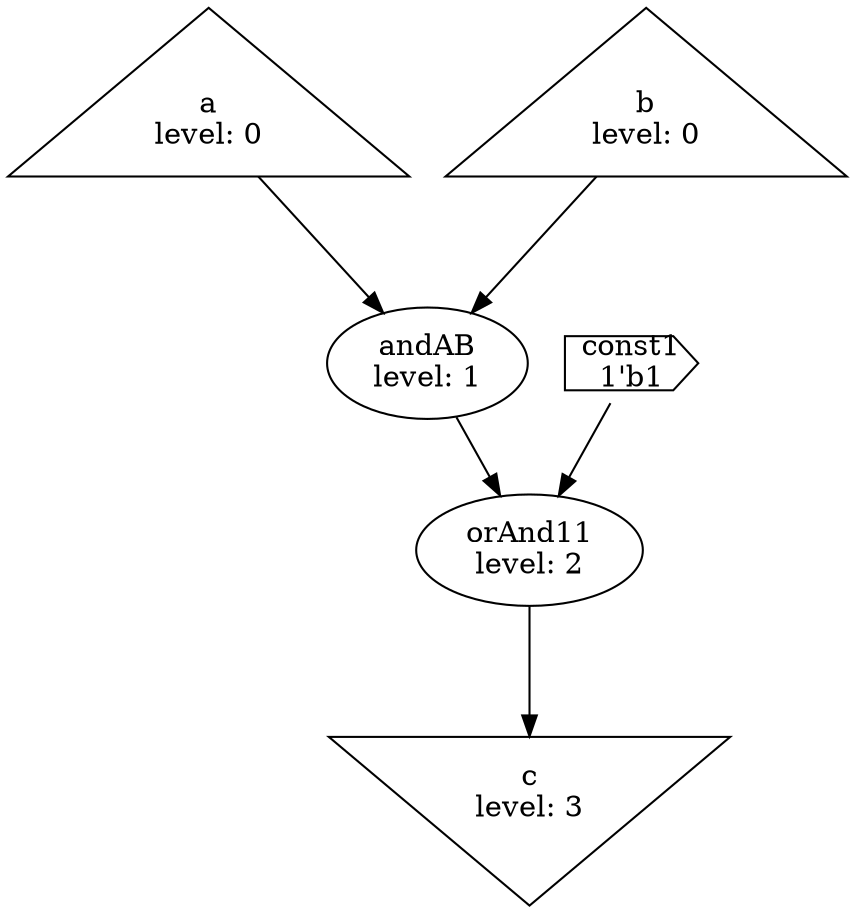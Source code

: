 // This file was generated automatically using CircuitGen_Graph at 04-05-2025 23-35-40.

digraph testGraph {
  a [shape=triangle, label="a\nlevel: 0"];
  b [shape=triangle, label="b\nlevel: 0"];
  c [shape=invtriangle, label="c\nlevel: 3"];
  orAnd11 -> c;
  andAB [label="andAB\nlevel: 1"];
  a -> andAB;
  b -> andAB;
  orAnd11 [label="orAnd11\nlevel: 2"];
  andAB -> orAnd11;
  const1 -> orAnd11;
  const1 [shape=cds, label="const1\n1'b1"];
}